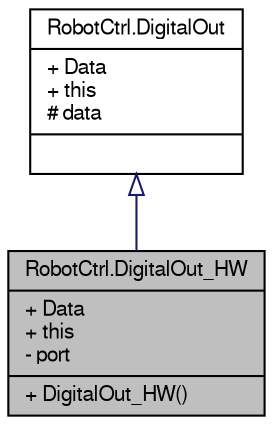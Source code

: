 digraph G
{
  edge [fontname="FreeSans",fontsize="10",labelfontname="FreeSans",labelfontsize="10"];
  node [fontname="FreeSans",fontsize="10",shape=record];
  Node1 [label="{RobotCtrl.DigitalOut_HW\n|+ Data\l+ this\l- port\l|+ DigitalOut_HW()\l}",height=0.2,width=0.4,color="black", fillcolor="grey75", style="filled" fontcolor="black"];
  Node2 -> Node1 [dir=back,color="midnightblue",fontsize="10",style="solid",arrowtail="empty"];
  Node2 [label="{RobotCtrl.DigitalOut\n|+ Data\l+ this\l# data\l|}",height=0.2,width=0.4,color="black", fillcolor="white", style="filled",URL="$class_robot_ctrl_1_1_digital_out.html"];
}
